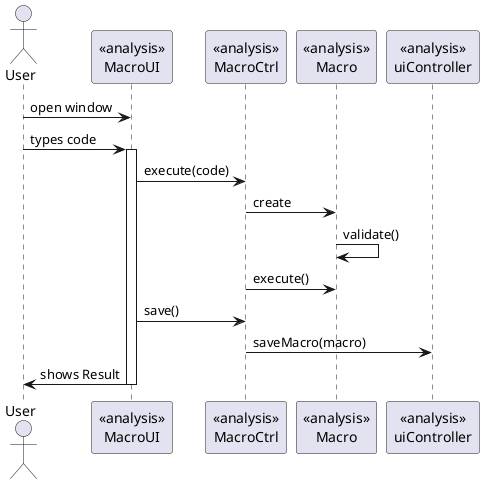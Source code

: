 @startuml doc-files/macro_window_extension_uc_realization.png
  actor User
  participant "<<analysis>>\nMacroUI" as UI
  participant "<<analysis>>\nMacroCtrl" as ctrl
  participant "<<analysis>>\nMacro" as macro
  User -> UI : open window
  User -> UI : types code
  activate UI
  UI -> ctrl : execute(code)
  ctrl -> macro : create

  macro -> macro : validate()
  ctrl -> macro : execute()

  UI -> ctrl : save()
  ctrl -> "<<analysis>>\nuiController": saveMacro(macro)
  UI -> User : shows Result

  deactivate UI
  @enduml
